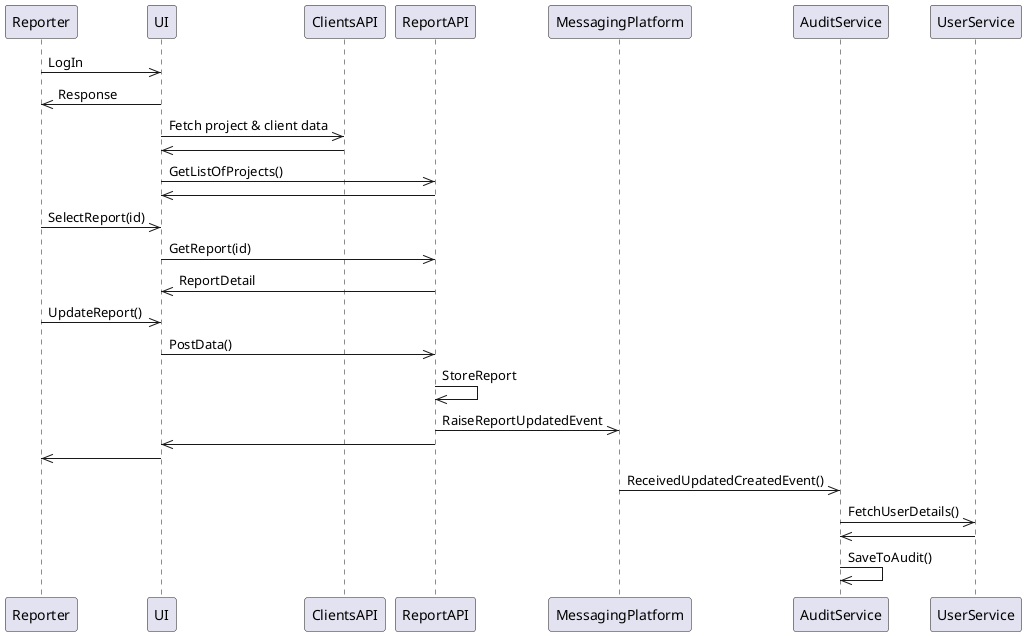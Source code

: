 @startuml Report Update
Reporter->>UI: LogIn
UI->>Reporter: Response
UI->>ClientsAPI: Fetch project & client data
ClientsAPI->>UI: 
UI->>ReportAPI: GetListOfProjects()
ReportAPI->>UI: 
Reporter->>UI: SelectReport(id)
UI->>ReportAPI: GetReport(id)
ReportAPI->>UI: ReportDetail
Reporter->>UI: UpdateReport()
UI->>ReportAPI: PostData()
ReportAPI->>ReportAPI: StoreReport
ReportAPI->>MessagingPlatform: RaiseReportUpdatedEvent
ReportAPI->>UI: 
UI->>Reporter: 
MessagingPlatform->>AuditService: ReceivedUpdatedCreatedEvent()
AuditService->>UserService: FetchUserDetails()
UserService->>AuditService: 
AuditService->>AuditService: SaveToAudit()
